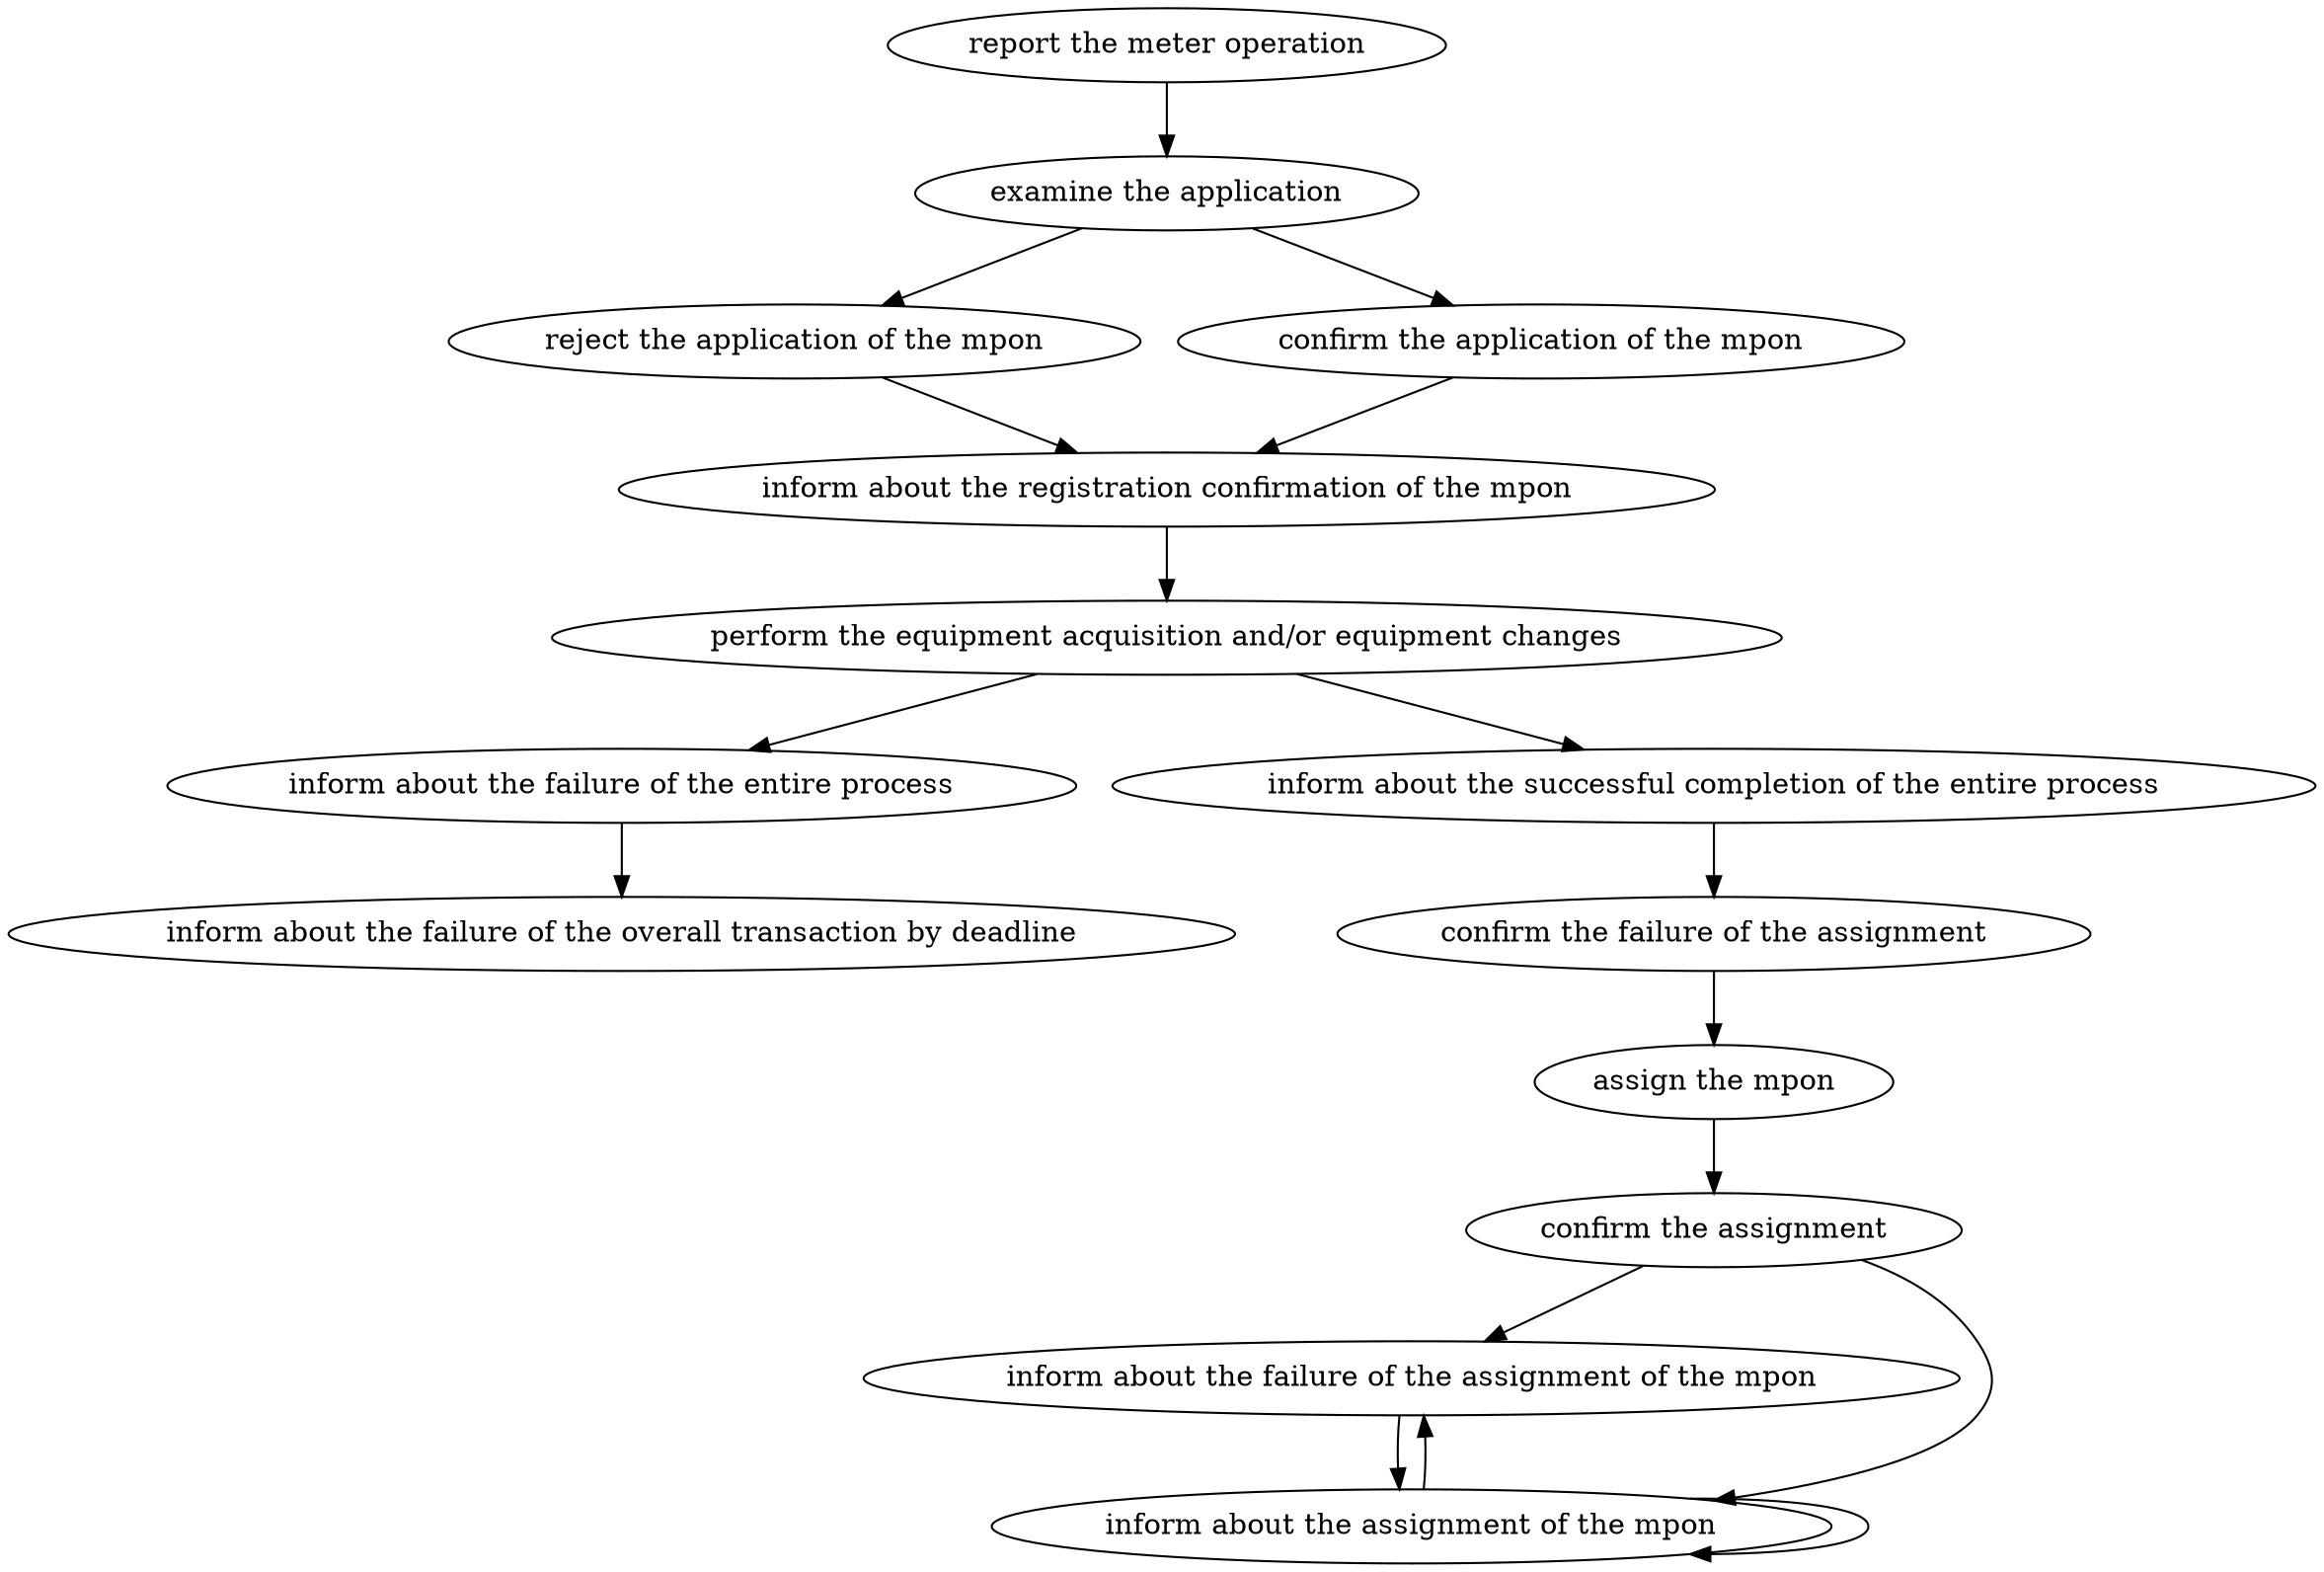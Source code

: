 digraph "doc-10.2" {
	graph [name="doc-10.2"];
	"report the meter operation"	[attrs="{'type': 'Activity', 'label': 'report the meter operation'}"];
	"examine the application"	[attrs="{'type': 'Activity', 'label': 'examine the application'}"];
	"report the meter operation" -> "examine the application"	[attrs="{'type': 'flow', 'label': 'flow'}"];
	"reject the application of the mpon"	[attrs="{'type': 'Activity', 'label': 'reject the application of the mpon'}"];
	"examine the application" -> "reject the application of the mpon"	[attrs="{'type': 'flow', 'label': 'flow'}"];
	"confirm the application of the mpon"	[attrs="{'type': 'Activity', 'label': 'confirm the application of the mpon'}"];
	"examine the application" -> "confirm the application of the mpon"	[attrs="{'type': 'flow', 'label': 'flow'}"];
	"inform about the registration confirmation of the mpon"	[attrs="{'type': 'Activity', 'label': 'inform about the registration confirmation of the mpon'}"];
	"reject the application of the mpon" -> "inform about the registration confirmation of the mpon"	[attrs="{'type': 'flow', 'label': 'flow'}"];
	"confirm the application of the mpon" -> "inform about the registration confirmation of the mpon"	[attrs="{'type': 'flow', 'label': 'flow'}"];
	"perform the equipment acquisition and/or equipment changes"	[attrs="{'type': 'Activity', 'label': 'perform the equipment acquisition and/or equipment changes'}"];
	"inform about the registration confirmation of the mpon" -> "perform the equipment acquisition and/or equipment changes"	[attrs="{'type': 'flow', 'label': 'flow'}"];
	"inform about the failure of the entire process"	[attrs="{'type': 'Activity', 'label': 'inform about the failure of the entire process'}"];
	"perform the equipment acquisition and/or equipment changes" -> "inform about the failure of the entire process"	[attrs="{'type': 'flow', 'label': 'flow'}"];
	"inform about the successful completion of the entire process"	[attrs="{'type': 'Activity', 'label': 'inform about the successful completion of the entire process'}"];
	"perform the equipment acquisition and/or equipment changes" -> "inform about the successful completion of the entire process"	[attrs="{'type': 'flow', 'label': 'flow'}"];
	"inform about the failure of the overall transaction by deadline"	[attrs="{'type': 'Activity', 'label': 'inform about the failure of the overall transaction by deadline'}"];
	"inform about the failure of the entire process" -> "inform about the failure of the overall transaction by deadline"	[attrs="{'type': 'flow', 'label': 'flow'}"];
	"confirm the failure of the assignment"	[attrs="{'type': 'Activity', 'label': 'confirm the failure of the assignment'}"];
	"inform about the successful completion of the entire process" -> "confirm the failure of the assignment"	[attrs="{'type': 'flow', 'label': 'flow'}"];
	"assign the mpon"	[attrs="{'type': 'Activity', 'label': 'assign the mpon'}"];
	"confirm the failure of the assignment" -> "assign the mpon"	[attrs="{'type': 'flow', 'label': 'flow'}"];
	"confirm the assignment"	[attrs="{'type': 'Activity', 'label': 'confirm the assignment'}"];
	"assign the mpon" -> "confirm the assignment"	[attrs="{'type': 'flow', 'label': 'flow'}"];
	"inform about the failure of the assignment of the mpon"	[attrs="{'type': 'Activity', 'label': 'inform about the failure of the assignment of the mpon'}"];
	"confirm the assignment" -> "inform about the failure of the assignment of the mpon"	[attrs="{'type': 'flow', 'label': 'flow'}"];
	"inform about the assignment of the mpon"	[attrs="{'type': 'Activity', 'label': 'inform about the assignment of the mpon'}"];
	"confirm the assignment" -> "inform about the assignment of the mpon"	[attrs="{'type': 'flow', 'label': 'flow'}"];
	"inform about the failure of the assignment of the mpon" -> "inform about the assignment of the mpon"	[attrs="{'type': 'flow', 'label': 'flow'}"];
	"inform about the assignment of the mpon" -> "inform about the failure of the assignment of the mpon"	[attrs="{'type': 'flow', 'label': 'flow'}"];
	"inform about the assignment of the mpon" -> "inform about the assignment of the mpon"	[attrs="{'type': 'flow', 'label': 'flow'}"];
}
